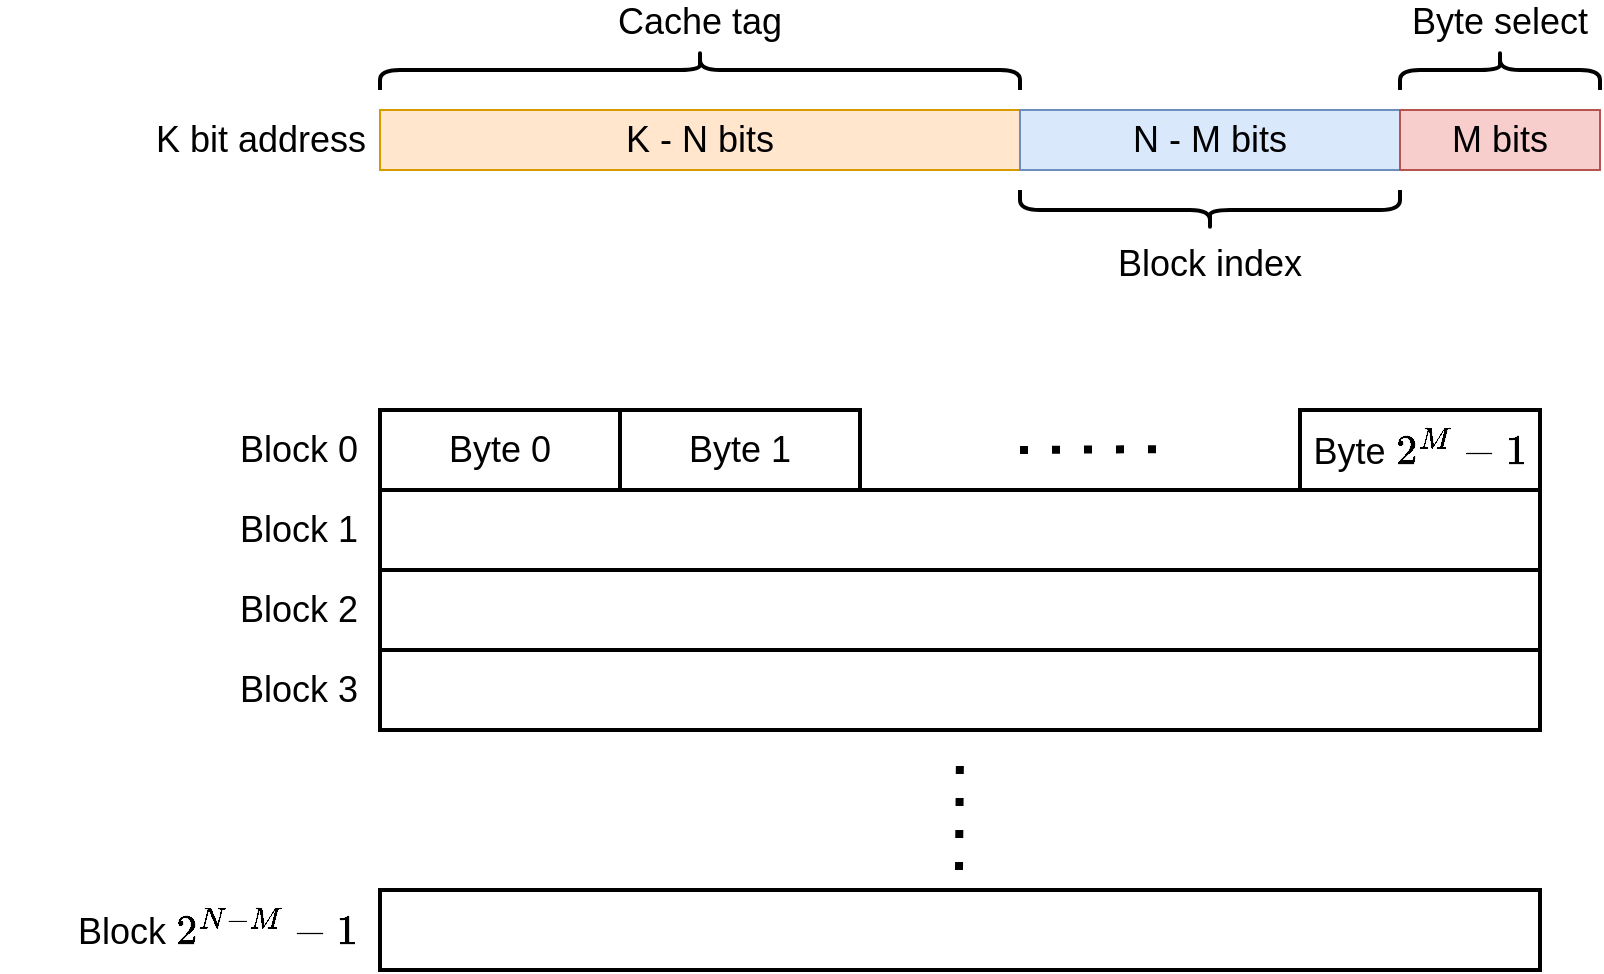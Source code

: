 <mxfile version="14.1.8" type="device"><diagram id="PocE1Bht8wFysPxO1lQR" name="Page-1"><mxGraphModel dx="1613" dy="580" grid="1" gridSize="10" guides="1" tooltips="1" connect="1" arrows="1" fold="1" page="1" pageScale="1" pageWidth="827" pageHeight="1169" math="1" shadow="0"><root><mxCell id="0"/><mxCell id="1" parent="0"/><mxCell id="vFliX6AlZTC4If3F2pFX-1" value="K - N bits" style="rounded=0;whiteSpace=wrap;html=1;fontSize=18;fillColor=#ffe6cc;strokeColor=#d79b00;" vertex="1" parent="1"><mxGeometry x="120" y="130" width="320" height="30" as="geometry"/></mxCell><mxCell id="vFliX6AlZTC4If3F2pFX-2" value="N - M bits" style="rounded=0;whiteSpace=wrap;html=1;fontSize=18;fillColor=#dae8fc;strokeColor=#6c8ebf;" vertex="1" parent="1"><mxGeometry x="440" y="130" width="190" height="30" as="geometry"/></mxCell><mxCell id="vFliX6AlZTC4If3F2pFX-3" value="&lt;font style=&quot;font-size: 18px&quot;&gt;M bits&lt;/font&gt;" style="rounded=0;whiteSpace=wrap;html=1;fontSize=18;fillColor=#f8cecc;strokeColor=#b85450;" vertex="1" parent="1"><mxGeometry x="630" y="130" width="100" height="30" as="geometry"/></mxCell><mxCell id="vFliX6AlZTC4If3F2pFX-4" value="Cache tag" style="shape=curlyBracket;whiteSpace=wrap;html=1;rounded=1;fontSize=18;rotation=0;verticalAlign=bottom;direction=south;labelPosition=center;verticalLabelPosition=top;align=center;strokeWidth=2;" vertex="1" parent="1"><mxGeometry x="120" y="100" width="320" height="20" as="geometry"/></mxCell><mxCell id="vFliX6AlZTC4If3F2pFX-5" value="Block index" style="shape=curlyBracket;whiteSpace=wrap;html=1;rounded=1;strokeWidth=2;fontSize=18;direction=north;labelPosition=center;verticalLabelPosition=bottom;align=center;verticalAlign=top;" vertex="1" parent="1"><mxGeometry x="440" y="170" width="190" height="20" as="geometry"/></mxCell><mxCell id="vFliX6AlZTC4If3F2pFX-7" value="Byte select" style="shape=curlyBracket;whiteSpace=wrap;html=1;rounded=1;strokeWidth=2;fontSize=18;direction=south;verticalAlign=bottom;labelPosition=center;verticalLabelPosition=top;align=center;" vertex="1" parent="1"><mxGeometry x="630" y="100" width="100" height="20" as="geometry"/></mxCell><mxCell id="vFliX6AlZTC4If3F2pFX-8" value="K bit address" style="text;html=1;align=center;verticalAlign=middle;resizable=0;points=[];autosize=1;fontSize=18;" vertex="1" parent="1"><mxGeometry y="130" width="120" height="30" as="geometry"/></mxCell><mxCell id="vFliX6AlZTC4If3F2pFX-9" value="Byte 0" style="rounded=0;whiteSpace=wrap;html=1;strokeWidth=2;fontSize=18;" vertex="1" parent="1"><mxGeometry x="120" y="280" width="120" height="40" as="geometry"/></mxCell><mxCell id="vFliX6AlZTC4If3F2pFX-10" value="Byte 1" style="rounded=0;whiteSpace=wrap;html=1;strokeWidth=2;fontSize=18;" vertex="1" parent="1"><mxGeometry x="240" y="280" width="120" height="40" as="geometry"/></mxCell><mxCell id="vFliX6AlZTC4If3F2pFX-11" value="Byte \(2^M - 1\)" style="rounded=0;whiteSpace=wrap;strokeWidth=2;fontSize=18;" vertex="1" parent="1"><mxGeometry x="580" y="280" width="120" height="40" as="geometry"/></mxCell><mxCell id="vFliX6AlZTC4If3F2pFX-14" value="" style="rounded=0;whiteSpace=wrap;html=1;strokeWidth=2;fontSize=18;" vertex="1" parent="1"><mxGeometry x="120" y="320" width="580" height="40" as="geometry"/></mxCell><mxCell id="vFliX6AlZTC4If3F2pFX-15" value="" style="rounded=0;whiteSpace=wrap;html=1;strokeWidth=2;fontSize=18;" vertex="1" parent="1"><mxGeometry x="120" y="360" width="580" height="40" as="geometry"/></mxCell><mxCell id="vFliX6AlZTC4If3F2pFX-16" value="" style="rounded=0;whiteSpace=wrap;html=1;strokeWidth=2;fontSize=18;" vertex="1" parent="1"><mxGeometry x="120" y="400" width="580" height="40" as="geometry"/></mxCell><mxCell id="vFliX6AlZTC4If3F2pFX-17" value="" style="rounded=0;whiteSpace=wrap;html=1;strokeWidth=2;fontSize=18;" vertex="1" parent="1"><mxGeometry x="120" y="520" width="580" height="40" as="geometry"/></mxCell><mxCell id="vFliX6AlZTC4If3F2pFX-18" value="Block 0" style="text;html=1;align=right;verticalAlign=middle;resizable=0;points=[];autosize=1;fontSize=18;" vertex="1" parent="1"><mxGeometry x="40" y="285" width="70" height="30" as="geometry"/></mxCell><mxCell id="vFliX6AlZTC4If3F2pFX-20" value="Block 1" style="text;html=1;align=right;verticalAlign=middle;resizable=0;points=[];autosize=1;fontSize=18;" vertex="1" parent="1"><mxGeometry x="40" y="325" width="70" height="30" as="geometry"/></mxCell><mxCell id="vFliX6AlZTC4If3F2pFX-21" value="" style="endArrow=none;dashed=1;html=1;dashPattern=1 3;strokeWidth=4;fontSize=18;" edge="1" parent="1"><mxGeometry width="50" height="50" relative="1" as="geometry"><mxPoint x="409.5" y="510" as="sourcePoint"/><mxPoint x="410" y="450" as="targetPoint"/></mxGeometry></mxCell><mxCell id="vFliX6AlZTC4If3F2pFX-22" value="" style="endArrow=none;dashed=1;html=1;dashPattern=1 3;strokeWidth=4;fontSize=18;" edge="1" parent="1"><mxGeometry width="50" height="50" relative="1" as="geometry"><mxPoint x="440" y="300" as="sourcePoint"/><mxPoint x="520" y="299.5" as="targetPoint"/></mxGeometry></mxCell><mxCell id="vFliX6AlZTC4If3F2pFX-23" value="Block 2" style="text;html=1;align=right;verticalAlign=middle;resizable=0;points=[];autosize=1;fontSize=18;" vertex="1" parent="1"><mxGeometry x="40" y="365" width="70" height="30" as="geometry"/></mxCell><mxCell id="vFliX6AlZTC4If3F2pFX-24" value="Block 3" style="text;html=1;align=right;verticalAlign=middle;resizable=0;points=[];autosize=1;fontSize=18;" vertex="1" parent="1"><mxGeometry x="40" y="405" width="70" height="30" as="geometry"/></mxCell><mxCell id="vFliX6AlZTC4If3F2pFX-25" value="Block \(2^{N-M} - 1\)" style="text;align=right;verticalAlign=middle;resizable=0;points=[];autosize=1;fontSize=18;html=1;" vertex="1" parent="1"><mxGeometry x="-70" y="525" width="180" height="30" as="geometry"/></mxCell></root></mxGraphModel></diagram></mxfile>